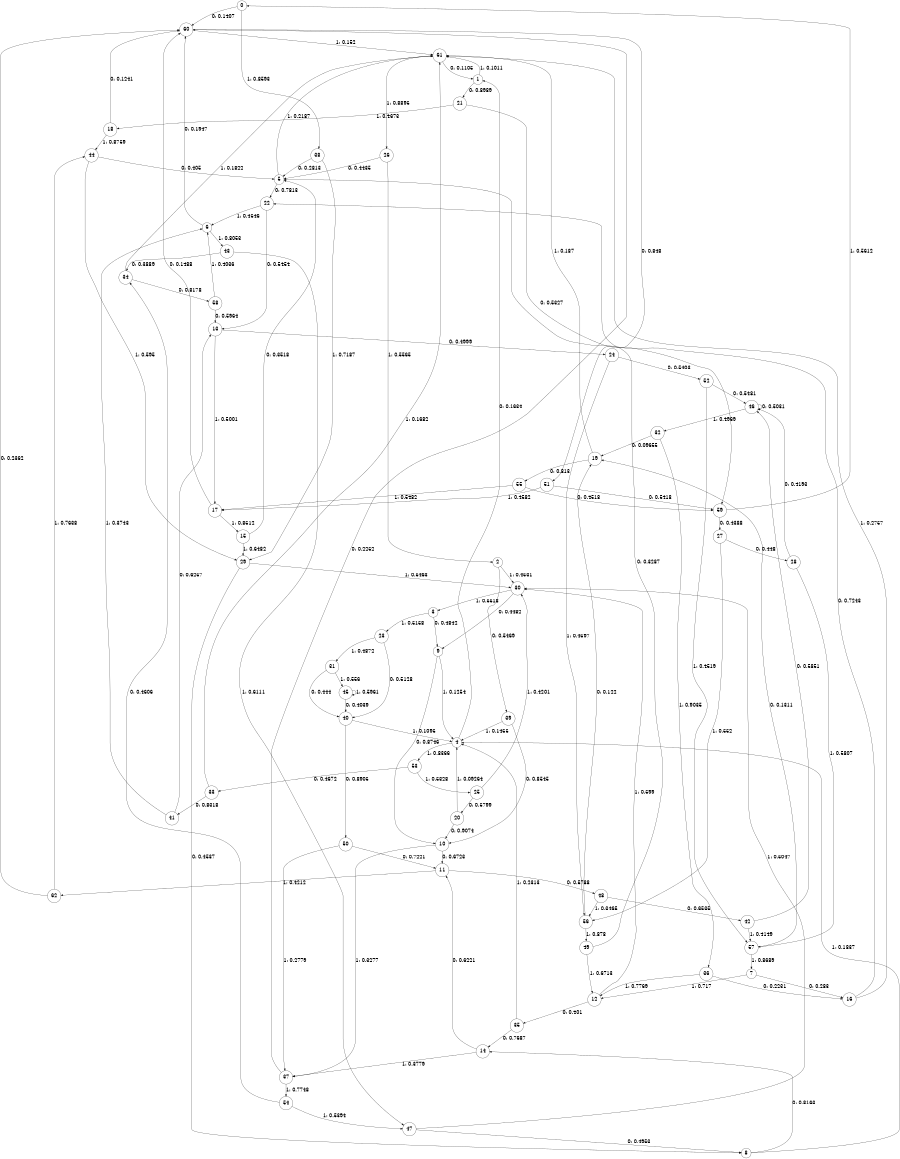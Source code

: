 digraph "ch22randomL8" {
size = "6,8.5";
ratio = "fill";
node [shape = circle];
node [fontsize = 24];
edge [fontsize = 24];
0 -> 60 [label = "0: 0.1407   "];
0 -> 38 [label = "1: 0.8593   "];
1 -> 21 [label = "0: 0.8989   "];
1 -> 61 [label = "1: 0.1011   "];
2 -> 39 [label = "0: 0.5469   "];
2 -> 30 [label = "1: 0.4531   "];
3 -> 9 [label = "0: 0.4842   "];
3 -> 23 [label = "1: 0.5158   "];
4 -> 1 [label = "0: 0.1634   "];
4 -> 53 [label = "1: 0.8366   "];
5 -> 22 [label = "0: 0.7813   "];
5 -> 61 [label = "1: 0.2187   "];
6 -> 60 [label = "0: 0.1947   "];
6 -> 43 [label = "1: 0.8053   "];
7 -> 16 [label = "0: 0.283    "];
7 -> 12 [label = "1: 0.717    "];
8 -> 14 [label = "0: 0.8163   "];
8 -> 4 [label = "1: 0.1837   "];
9 -> 10 [label = "0: 0.8746   "];
9 -> 4 [label = "1: 0.1254   "];
10 -> 11 [label = "0: 0.6723   "];
10 -> 37 [label = "1: 0.3277   "];
11 -> 48 [label = "0: 0.5788   "];
11 -> 62 [label = "1: 0.4212   "];
12 -> 35 [label = "0: 0.401    "];
12 -> 30 [label = "1: 0.599    "];
13 -> 24 [label = "0: 0.4999   "];
13 -> 17 [label = "1: 0.5001   "];
14 -> 11 [label = "0: 0.6221   "];
14 -> 37 [label = "1: 0.3779   "];
15 -> 5 [label = "0: 0.3518   "];
15 -> 29 [label = "1: 0.6482   "];
16 -> 22 [label = "0: 0.7243   "];
16 -> 61 [label = "1: 0.2757   "];
17 -> 60 [label = "0: 0.1488   "];
17 -> 15 [label = "1: 0.8512   "];
18 -> 60 [label = "0: 0.1241   "];
18 -> 44 [label = "1: 0.8759   "];
19 -> 55 [label = "0: 0.813    "];
19 -> 61 [label = "1: 0.187    "];
20 -> 10 [label = "0: 0.9074   "];
20 -> 4 [label = "1: 0.09264  "];
21 -> 59 [label = "0: 0.5327   "];
21 -> 18 [label = "1: 0.4673   "];
22 -> 13 [label = "0: 0.5454   "];
22 -> 6 [label = "1: 0.4546   "];
23 -> 40 [label = "0: 0.5128   "];
23 -> 31 [label = "1: 0.4872   "];
24 -> 52 [label = "0: 0.5403   "];
24 -> 56 [label = "1: 0.4597   "];
25 -> 20 [label = "0: 0.5799   "];
25 -> 30 [label = "1: 0.4201   "];
26 -> 5 [label = "0: 0.4435   "];
26 -> 2 [label = "1: 0.5565   "];
27 -> 28 [label = "0: 0.448    "];
27 -> 56 [label = "1: 0.552    "];
28 -> 46 [label = "0: 0.4193   "];
28 -> 57 [label = "1: 0.5807   "];
29 -> 8 [label = "0: 0.4537   "];
29 -> 30 [label = "1: 0.5463   "];
30 -> 9 [label = "0: 0.4482   "];
30 -> 3 [label = "1: 0.5518   "];
31 -> 40 [label = "0: 0.444    "];
31 -> 45 [label = "1: 0.556    "];
32 -> 19 [label = "0: 0.09655  "];
32 -> 36 [label = "1: 0.9035   "];
33 -> 41 [label = "0: 0.8318   "];
33 -> 61 [label = "1: 0.1682   "];
34 -> 58 [label = "0: 0.8178   "];
34 -> 61 [label = "1: 0.1822   "];
35 -> 14 [label = "0: 0.7687   "];
35 -> 4 [label = "1: 0.2313   "];
36 -> 16 [label = "0: 0.2231   "];
36 -> 12 [label = "1: 0.7769   "];
37 -> 60 [label = "0: 0.2252   "];
37 -> 54 [label = "1: 0.7748   "];
38 -> 5 [label = "0: 0.2813   "];
38 -> 29 [label = "1: 0.7187   "];
39 -> 10 [label = "0: 0.8545   "];
39 -> 4 [label = "1: 0.1455   "];
40 -> 50 [label = "0: 0.8905   "];
40 -> 4 [label = "1: 0.1095   "];
41 -> 13 [label = "0: 0.6257   "];
41 -> 6 [label = "1: 0.3743   "];
42 -> 46 [label = "0: 0.5851   "];
42 -> 57 [label = "1: 0.4149   "];
43 -> 34 [label = "0: 0.3889   "];
43 -> 47 [label = "1: 0.6111   "];
44 -> 5 [label = "0: 0.405    "];
44 -> 29 [label = "1: 0.595    "];
45 -> 40 [label = "0: 0.4039   "];
45 -> 45 [label = "1: 0.5961   "];
46 -> 46 [label = "0: 0.5031   "];
46 -> 32 [label = "1: 0.4969   "];
47 -> 8 [label = "0: 0.4953   "];
47 -> 30 [label = "1: 0.5047   "];
48 -> 42 [label = "0: 0.6535   "];
48 -> 56 [label = "1: 0.3465   "];
49 -> 5 [label = "0: 0.3287   "];
49 -> 12 [label = "1: 0.6713   "];
50 -> 11 [label = "0: 0.7221   "];
50 -> 37 [label = "1: 0.2779   "];
51 -> 59 [label = "0: 0.5418   "];
51 -> 17 [label = "1: 0.4582   "];
52 -> 46 [label = "0: 0.5481   "];
52 -> 57 [label = "1: 0.4519   "];
53 -> 33 [label = "0: 0.4672   "];
53 -> 25 [label = "1: 0.5328   "];
54 -> 34 [label = "0: 0.4606   "];
54 -> 47 [label = "1: 0.5394   "];
55 -> 59 [label = "0: 0.4518   "];
55 -> 17 [label = "1: 0.5482   "];
56 -> 19 [label = "0: 0.122    "];
56 -> 49 [label = "1: 0.878    "];
57 -> 19 [label = "0: 0.1311   "];
57 -> 7 [label = "1: 0.8689   "];
58 -> 13 [label = "0: 0.5964   "];
58 -> 6 [label = "1: 0.4036   "];
59 -> 27 [label = "0: 0.4388   "];
59 -> 0 [label = "1: 0.5612   "];
60 -> 51 [label = "0: 0.848    "];
60 -> 61 [label = "1: 0.152    "];
61 -> 1 [label = "0: 0.1105   "];
61 -> 26 [label = "1: 0.8895   "];
62 -> 60 [label = "0: 0.2362   "];
62 -> 44 [label = "1: 0.7638   "];
}